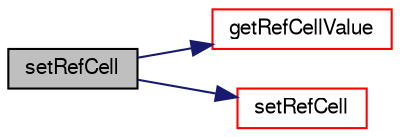 digraph "setRefCell"
{
  bgcolor="transparent";
  edge [fontname="FreeSans",fontsize="10",labelfontname="FreeSans",labelfontsize="10"];
  node [fontname="FreeSans",fontsize="10",shape=record];
  rankdir="LR";
  Node1610 [label="setRefCell",height=0.2,width=0.4,color="black", fillcolor="grey75", style="filled", fontcolor="black"];
  Node1610 -> Node1611 [color="midnightblue",fontsize="10",style="solid",fontname="FreeSans"];
  Node1611 [label="getRefCellValue",height=0.2,width=0.4,color="red",URL="$a21124.html#ab8c5925a3fe1c81494baa5e0fd3ca98b",tooltip="Return the current value of field in the reference cell. "];
  Node1610 -> Node1634 [color="midnightblue",fontsize="10",style="solid",fontname="FreeSans"];
  Node1634 [label="setRefCell",height=0.2,width=0.4,color="red",URL="$a21124.html#a570c09c24c272131fed0306cf8e33fcd",tooltip="If the field fieldRef needs referencing find the reference cell nearest. "];
}
